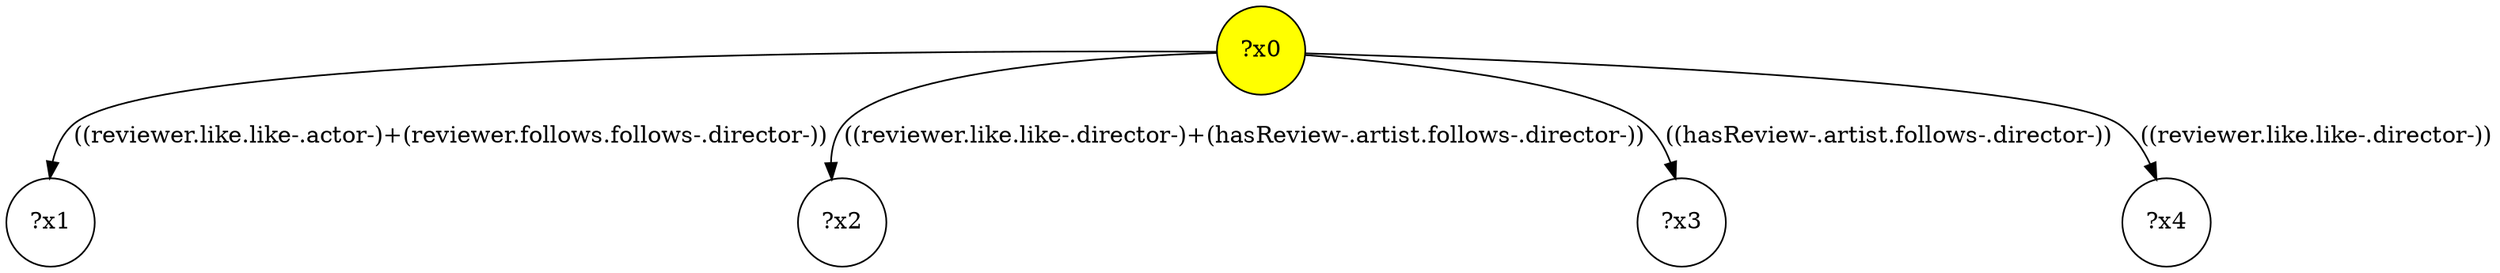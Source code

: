 digraph g {
	x0 [fillcolor="yellow", style="filled," shape=circle, label="?x0"];
	x1 [shape=circle, label="?x1"];
	x0 -> x1 [label="((reviewer.like.like-.actor-)+(reviewer.follows.follows-.director-))"];
	x2 [shape=circle, label="?x2"];
	x0 -> x2 [label="((reviewer.like.like-.director-)+(hasReview-.artist.follows-.director-))"];
	x3 [shape=circle, label="?x3"];
	x0 -> x3 [label="((hasReview-.artist.follows-.director-))"];
	x4 [shape=circle, label="?x4"];
	x0 -> x4 [label="((reviewer.like.like-.director-))"];
}
